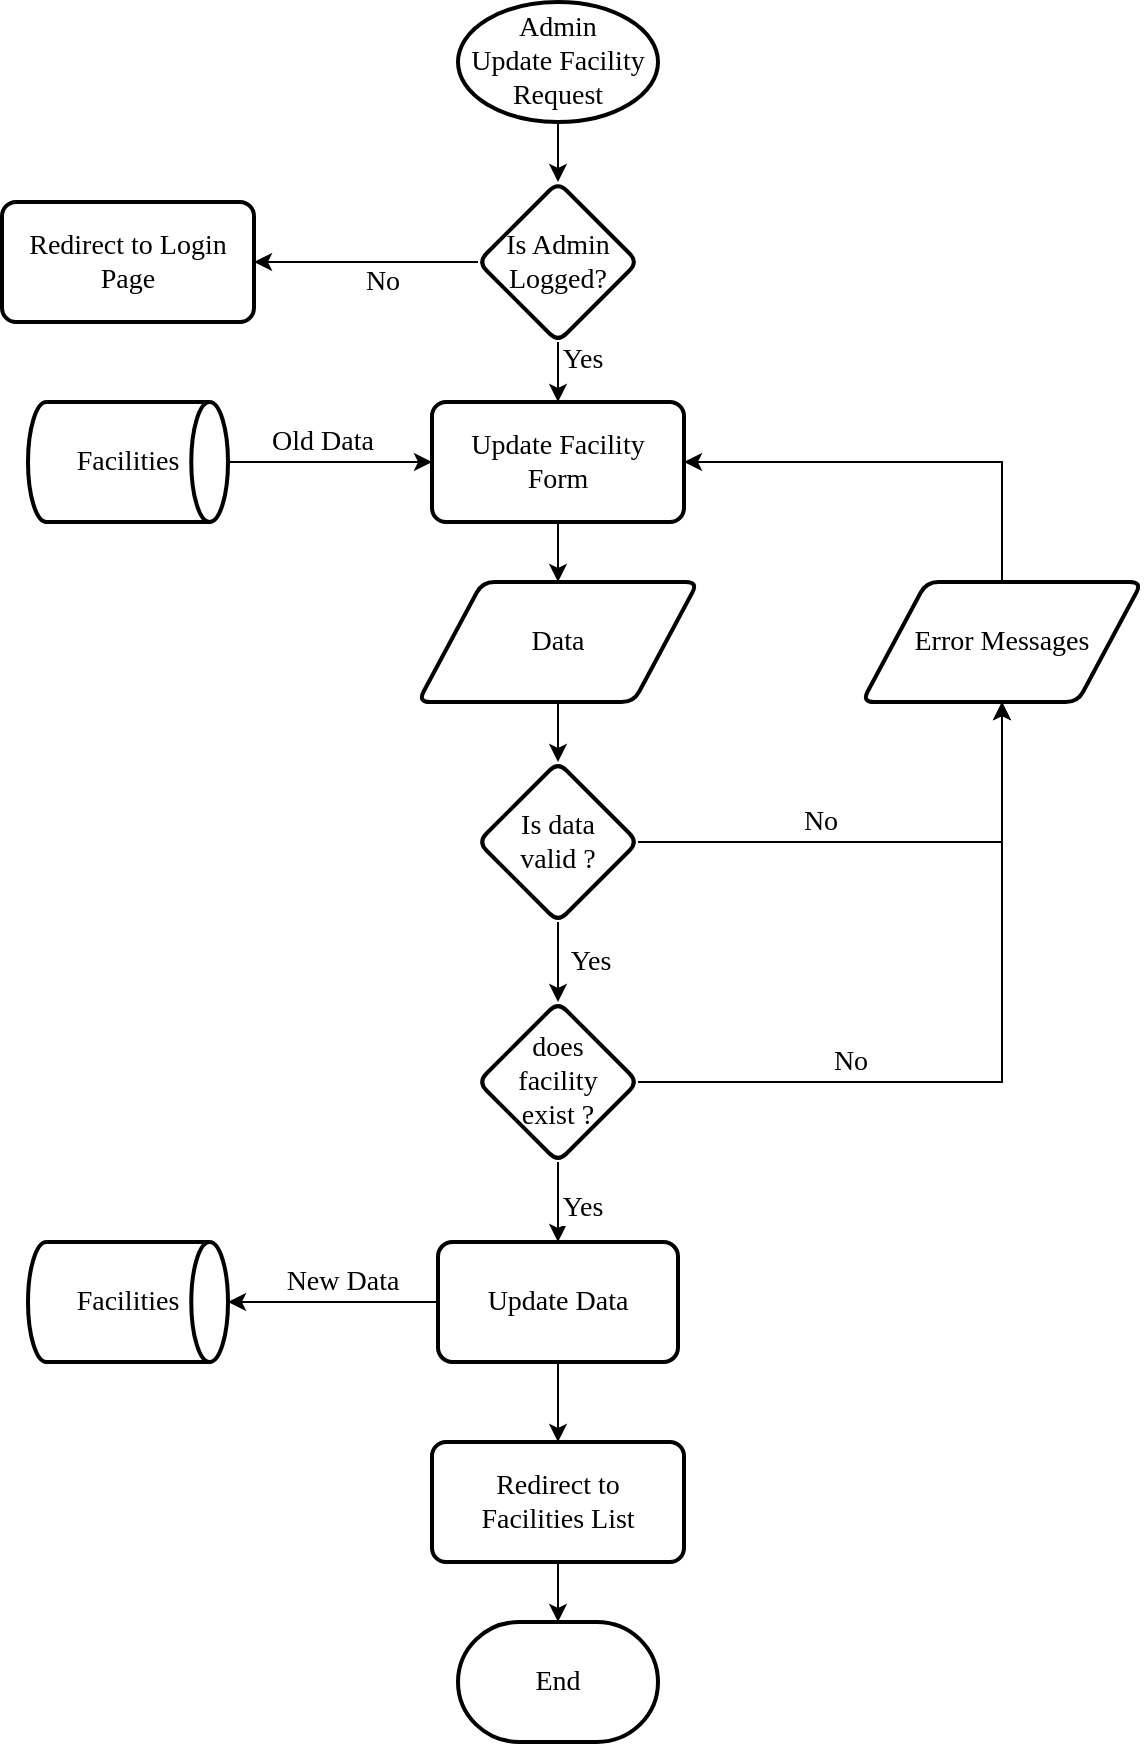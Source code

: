 <mxfile version="17.2.1" type="google"><diagram id="C5RBs43oDa-KdzZeNtuy" name="Page-1"><mxGraphModel grid="1" page="1" gridSize="10" guides="1" tooltips="1" connect="1" arrows="1" fold="1" pageScale="1" pageWidth="827" pageHeight="1169" math="0" shadow="0"><root><mxCell id="WIyWlLk6GJQsqaUBKTNV-0"/><mxCell id="WIyWlLk6GJQsqaUBKTNV-1" parent="WIyWlLk6GJQsqaUBKTNV-0"/><mxCell id="Tvj6HyRefxda1XUgVE5Q-8" style="edgeStyle=orthogonalEdgeStyle;rounded=0;orthogonalLoop=1;jettySize=auto;html=1;fontFamily=Times New Roman;" edge="1" parent="WIyWlLk6GJQsqaUBKTNV-1" source="QMA3gvf6sLXdcExjiy3S-0" target="Tvj6HyRefxda1XUgVE5Q-6"><mxGeometry relative="1" as="geometry"/></mxCell><mxCell id="QMA3gvf6sLXdcExjiy3S-0" value="Admin &lt;br&gt;Update Facility Request" style="strokeWidth=2;html=1;shape=mxgraph.flowchart.start_1;whiteSpace=wrap;fontFamily=Times New Roman;fontSize=14;" vertex="1" parent="WIyWlLk6GJQsqaUBKTNV-1"><mxGeometry x="368" y="10" width="100" height="60" as="geometry"/></mxCell><mxCell id="QMA3gvf6sLXdcExjiy3S-9" style="edgeStyle=orthogonalEdgeStyle;rounded=0;orthogonalLoop=1;jettySize=auto;html=1;fontFamily=Times New Roman;fontSize=14;" edge="1" parent="WIyWlLk6GJQsqaUBKTNV-1" source="QMA3gvf6sLXdcExjiy3S-12" target="QMA3gvf6sLXdcExjiy3S-8"><mxGeometry relative="1" as="geometry"><mxPoint x="418" y="270" as="sourcePoint"/></mxGeometry></mxCell><mxCell id="QMA3gvf6sLXdcExjiy3S-11" value="" style="edgeStyle=orthogonalEdgeStyle;rounded=0;orthogonalLoop=1;jettySize=auto;html=1;fontFamily=Times New Roman;fontSize=14;" edge="1" parent="WIyWlLk6GJQsqaUBKTNV-1" source="QMA3gvf6sLXdcExjiy3S-8" target="QMA3gvf6sLXdcExjiy3S-10"><mxGeometry relative="1" as="geometry"/></mxCell><mxCell id="QMA3gvf6sLXdcExjiy3S-8" value="Data" style="shape=parallelogram;html=1;strokeWidth=2;perimeter=parallelogramPerimeter;whiteSpace=wrap;rounded=1;arcSize=12;size=0.23;fontFamily=Times New Roman;fontSize=14;" vertex="1" parent="WIyWlLk6GJQsqaUBKTNV-1"><mxGeometry x="348" y="300" width="140" height="60" as="geometry"/></mxCell><mxCell id="QMA3gvf6sLXdcExjiy3S-15" style="edgeStyle=orthogonalEdgeStyle;rounded=0;orthogonalLoop=1;jettySize=auto;html=1;fontFamily=Times New Roman;fontSize=14;" edge="1" parent="WIyWlLk6GJQsqaUBKTNV-1" source="QMA3gvf6sLXdcExjiy3S-10" target="QMA3gvf6sLXdcExjiy3S-14"><mxGeometry relative="1" as="geometry"/></mxCell><mxCell id="QMA3gvf6sLXdcExjiy3S-16" value="No" style="edgeLabel;html=1;align=center;verticalAlign=middle;resizable=0;points=[];fontSize=14;fontFamily=Times New Roman;" connectable="0" vertex="1" parent="QMA3gvf6sLXdcExjiy3S-15"><mxGeometry x="-0.195" y="3" relative="1" as="geometry"><mxPoint x="-11" y="-7" as="offset"/></mxGeometry></mxCell><mxCell id="QMA3gvf6sLXdcExjiy3S-19" value="Yes" style="edgeStyle=orthogonalEdgeStyle;rounded=0;orthogonalLoop=1;jettySize=auto;html=1;fontFamily=Times New Roman;fontSize=14;" edge="1" parent="WIyWlLk6GJQsqaUBKTNV-1" source="QMA3gvf6sLXdcExjiy3S-10" target="QMA3gvf6sLXdcExjiy3S-18"><mxGeometry y="16" relative="1" as="geometry"><mxPoint as="offset"/></mxGeometry></mxCell><mxCell id="QMA3gvf6sLXdcExjiy3S-10" value="Is data&lt;br&gt;valid ?" style="rhombus;whiteSpace=wrap;html=1;fontSize=14;fontFamily=Times New Roman;strokeWidth=2;rounded=1;arcSize=12;" vertex="1" parent="WIyWlLk6GJQsqaUBKTNV-1"><mxGeometry x="378" y="390" width="80" height="80" as="geometry"/></mxCell><mxCell id="QMA3gvf6sLXdcExjiy3S-12" value="Update Facility&lt;br&gt;Form" style="rounded=1;whiteSpace=wrap;html=1;absoluteArcSize=1;arcSize=14;strokeWidth=2;fontFamily=Times New Roman;fontSize=14;" vertex="1" parent="WIyWlLk6GJQsqaUBKTNV-1"><mxGeometry x="355" y="210" width="126" height="60" as="geometry"/></mxCell><mxCell id="QMA3gvf6sLXdcExjiy3S-31" style="edgeStyle=orthogonalEdgeStyle;rounded=0;orthogonalLoop=1;jettySize=auto;html=1;fontFamily=Times New Roman;fontSize=14;" edge="1" parent="WIyWlLk6GJQsqaUBKTNV-1" source="QMA3gvf6sLXdcExjiy3S-14" target="QMA3gvf6sLXdcExjiy3S-12"><mxGeometry relative="1" as="geometry"><Array as="points"><mxPoint x="640" y="240"/></Array></mxGeometry></mxCell><mxCell id="QMA3gvf6sLXdcExjiy3S-14" value="Error Messages" style="shape=parallelogram;html=1;strokeWidth=2;perimeter=parallelogramPerimeter;whiteSpace=wrap;rounded=1;arcSize=12;size=0.23;fontFamily=Times New Roman;fontSize=14;" vertex="1" parent="WIyWlLk6GJQsqaUBKTNV-1"><mxGeometry x="570" y="300" width="140" height="60" as="geometry"/></mxCell><mxCell id="QMA3gvf6sLXdcExjiy3S-20" value="No" style="edgeStyle=orthogonalEdgeStyle;rounded=0;orthogonalLoop=1;jettySize=auto;html=1;fontFamily=Times New Roman;fontSize=14;" edge="1" parent="WIyWlLk6GJQsqaUBKTNV-1" source="QMA3gvf6sLXdcExjiy3S-18" target="QMA3gvf6sLXdcExjiy3S-14"><mxGeometry x="-0.434" y="10" relative="1" as="geometry"><mxPoint as="offset"/></mxGeometry></mxCell><mxCell id="Tvj6HyRefxda1XUgVE5Q-12" value="Yes" style="edgeStyle=orthogonalEdgeStyle;rounded=0;orthogonalLoop=1;jettySize=auto;html=1;fontFamily=Times New Roman;fontSize=14;" edge="1" parent="WIyWlLk6GJQsqaUBKTNV-1" source="QMA3gvf6sLXdcExjiy3S-18" target="Tvj6HyRefxda1XUgVE5Q-18"><mxGeometry x="0.2" y="12" relative="1" as="geometry"><mxPoint y="-1" as="offset"/><mxPoint x="418" y="620" as="targetPoint"/></mxGeometry></mxCell><mxCell id="QMA3gvf6sLXdcExjiy3S-18" value="does&lt;br&gt;facility&lt;br&gt;exist ?" style="rhombus;whiteSpace=wrap;html=1;fontSize=14;fontFamily=Times New Roman;strokeWidth=2;rounded=1;arcSize=12;" vertex="1" parent="WIyWlLk6GJQsqaUBKTNV-1"><mxGeometry x="378" y="510" width="80" height="80" as="geometry"/></mxCell><mxCell id="QMA3gvf6sLXdcExjiy3S-24" value="Facilities" style="strokeWidth=2;html=1;shape=mxgraph.flowchart.direct_data;whiteSpace=wrap;fontFamily=Times New Roman;fontSize=14;" vertex="1" parent="WIyWlLk6GJQsqaUBKTNV-1"><mxGeometry x="153" y="630" width="100" height="60" as="geometry"/></mxCell><mxCell id="Tvj6HyRefxda1XUgVE5Q-5" value="No" style="edgeStyle=orthogonalEdgeStyle;rounded=0;orthogonalLoop=1;jettySize=auto;html=1;fontFamily=Times New Roman;fontSize=14;" edge="1" parent="WIyWlLk6GJQsqaUBKTNV-1" source="Tvj6HyRefxda1XUgVE5Q-6" target="Tvj6HyRefxda1XUgVE5Q-7"><mxGeometry x="-0.143" y="10" relative="1" as="geometry"><mxPoint as="offset"/></mxGeometry></mxCell><mxCell id="Tvj6HyRefxda1XUgVE5Q-9" value="Yes" style="edgeStyle=orthogonalEdgeStyle;rounded=0;orthogonalLoop=1;jettySize=auto;html=1;fontFamily=Times New Roman;fontSize=14;" edge="1" parent="WIyWlLk6GJQsqaUBKTNV-1" source="Tvj6HyRefxda1XUgVE5Q-6" target="QMA3gvf6sLXdcExjiy3S-12"><mxGeometry x="0.2" y="12" relative="1" as="geometry"><mxPoint y="-1" as="offset"/></mxGeometry></mxCell><mxCell id="Tvj6HyRefxda1XUgVE5Q-6" value="Is Admin&lt;br&gt;Logged?" style="rhombus;whiteSpace=wrap;html=1;fontSize=14;fontFamily=Times New Roman;strokeWidth=2;rounded=1;arcSize=12;" vertex="1" parent="WIyWlLk6GJQsqaUBKTNV-1"><mxGeometry x="378" y="100" width="80" height="80" as="geometry"/></mxCell><mxCell id="Tvj6HyRefxda1XUgVE5Q-7" value="Redirect to Login Page" style="rounded=1;whiteSpace=wrap;html=1;absoluteArcSize=1;arcSize=14;strokeWidth=2;fontFamily=Times New Roman;fontSize=14;" vertex="1" parent="WIyWlLk6GJQsqaUBKTNV-1"><mxGeometry x="140" y="110" width="126" height="60" as="geometry"/></mxCell><mxCell id="gMl3QQbRrKURNxvb1EKV-0" style="edgeStyle=orthogonalEdgeStyle;rounded=0;orthogonalLoop=1;jettySize=auto;html=1;" edge="1" parent="WIyWlLk6GJQsqaUBKTNV-1" target="Tvj6HyRefxda1XUgVE5Q-18"><mxGeometry relative="1" as="geometry"/></mxCell><mxCell id="Tvj6HyRefxda1XUgVE5Q-20" value="New Data" style="edgeStyle=orthogonalEdgeStyle;rounded=0;orthogonalLoop=1;jettySize=auto;html=1;fontFamily=Times New Roman;fontSize=14;" edge="1" parent="WIyWlLk6GJQsqaUBKTNV-1" source="Tvj6HyRefxda1XUgVE5Q-18" target="QMA3gvf6sLXdcExjiy3S-24"><mxGeometry x="-0.081" y="-10" relative="1" as="geometry"><mxPoint as="offset"/></mxGeometry></mxCell><mxCell id="Tvj6HyRefxda1XUgVE5Q-25" style="edgeStyle=orthogonalEdgeStyle;rounded=0;orthogonalLoop=1;jettySize=auto;html=1;fontFamily=Times New Roman;" edge="1" parent="WIyWlLk6GJQsqaUBKTNV-1" source="Tvj6HyRefxda1XUgVE5Q-18" target="Tvj6HyRefxda1XUgVE5Q-22"><mxGeometry relative="1" as="geometry"/></mxCell><mxCell id="Tvj6HyRefxda1XUgVE5Q-18" value="Update Data" style="whiteSpace=wrap;html=1;fontSize=14;fontFamily=Times New Roman;strokeWidth=2;rounded=1;arcSize=12;" vertex="1" parent="WIyWlLk6GJQsqaUBKTNV-1"><mxGeometry x="358" y="630" width="120" height="60" as="geometry"/></mxCell><mxCell id="Tvj6HyRefxda1XUgVE5Q-21" style="edgeStyle=orthogonalEdgeStyle;rounded=0;orthogonalLoop=1;jettySize=auto;html=1;fontFamily=Times New Roman;fontSize=14;" edge="1" parent="WIyWlLk6GJQsqaUBKTNV-1" source="Tvj6HyRefxda1XUgVE5Q-22" target="Tvj6HyRefxda1XUgVE5Q-23"><mxGeometry relative="1" as="geometry"/></mxCell><mxCell id="Tvj6HyRefxda1XUgVE5Q-22" value="Redirect to &lt;br&gt;Facilities List" style="rounded=1;whiteSpace=wrap;html=1;absoluteArcSize=1;arcSize=14;strokeWidth=2;fontFamily=Times New Roman;fontSize=14;" vertex="1" parent="WIyWlLk6GJQsqaUBKTNV-1"><mxGeometry x="355" y="730" width="126" height="60" as="geometry"/></mxCell><mxCell id="Tvj6HyRefxda1XUgVE5Q-23" value="End" style="strokeWidth=2;html=1;shape=mxgraph.flowchart.terminator;whiteSpace=wrap;fontFamily=Times New Roman;fontSize=14;" vertex="1" parent="WIyWlLk6GJQsqaUBKTNV-1"><mxGeometry x="368" y="820" width="100" height="60" as="geometry"/></mxCell><mxCell id="Rz3pUyRE4N9Xi62ulZ5L-1" value="Old Data" style="edgeStyle=orthogonalEdgeStyle;rounded=0;orthogonalLoop=1;jettySize=auto;html=1;fontFamily=Times New Roman;fontSize=14;" edge="1" parent="WIyWlLk6GJQsqaUBKTNV-1" source="Rz3pUyRE4N9Xi62ulZ5L-0" target="QMA3gvf6sLXdcExjiy3S-12"><mxGeometry x="-0.078" y="10" relative="1" as="geometry"><mxPoint as="offset"/></mxGeometry></mxCell><mxCell id="Rz3pUyRE4N9Xi62ulZ5L-0" value="Facilities" style="strokeWidth=2;html=1;shape=mxgraph.flowchart.direct_data;whiteSpace=wrap;fontFamily=Times New Roman;fontSize=14;" vertex="1" parent="WIyWlLk6GJQsqaUBKTNV-1"><mxGeometry x="153" y="210" width="100" height="60" as="geometry"/></mxCell></root></mxGraphModel></diagram></mxfile>